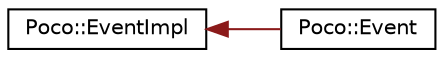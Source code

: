 digraph "Graphical Class Hierarchy"
{
 // LATEX_PDF_SIZE
  edge [fontname="Helvetica",fontsize="10",labelfontname="Helvetica",labelfontsize="10"];
  node [fontname="Helvetica",fontsize="10",shape=record];
  rankdir="LR";
  Node0 [label="Poco::EventImpl",height=0.2,width=0.4,color="black", fillcolor="white", style="filled",URL="$classPoco_1_1EventImpl.html",tooltip=" "];
  Node0 -> Node1 [dir="back",color="firebrick4",fontsize="10",style="solid",fontname="Helvetica"];
  Node1 [label="Poco::Event",height=0.2,width=0.4,color="black", fillcolor="white", style="filled",URL="$classPoco_1_1Event.html",tooltip=" "];
}
